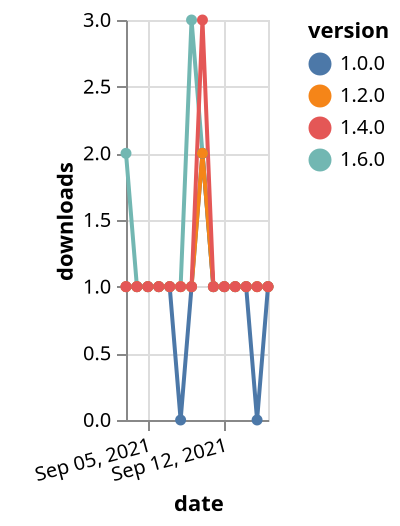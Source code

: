 {"$schema": "https://vega.github.io/schema/vega-lite/v5.json", "description": "A simple bar chart with embedded data.", "data": {"values": [{"date": "2021-09-03", "total": 119, "delta": 2, "version": "1.6.0"}, {"date": "2021-09-04", "total": 120, "delta": 1, "version": "1.6.0"}, {"date": "2021-09-05", "total": 121, "delta": 1, "version": "1.6.0"}, {"date": "2021-09-06", "total": 122, "delta": 1, "version": "1.6.0"}, {"date": "2021-09-07", "total": 123, "delta": 1, "version": "1.6.0"}, {"date": "2021-09-08", "total": 124, "delta": 1, "version": "1.6.0"}, {"date": "2021-09-09", "total": 127, "delta": 3, "version": "1.6.0"}, {"date": "2021-09-10", "total": 129, "delta": 2, "version": "1.6.0"}, {"date": "2021-09-11", "total": 130, "delta": 1, "version": "1.6.0"}, {"date": "2021-09-12", "total": 131, "delta": 1, "version": "1.6.0"}, {"date": "2021-09-13", "total": 132, "delta": 1, "version": "1.6.0"}, {"date": "2021-09-14", "total": 133, "delta": 1, "version": "1.6.0"}, {"date": "2021-09-15", "total": 134, "delta": 1, "version": "1.6.0"}, {"date": "2021-09-16", "total": 135, "delta": 1, "version": "1.6.0"}, {"date": "2021-09-03", "total": 178, "delta": 1, "version": "1.0.0"}, {"date": "2021-09-04", "total": 179, "delta": 1, "version": "1.0.0"}, {"date": "2021-09-05", "total": 180, "delta": 1, "version": "1.0.0"}, {"date": "2021-09-06", "total": 181, "delta": 1, "version": "1.0.0"}, {"date": "2021-09-07", "total": 182, "delta": 1, "version": "1.0.0"}, {"date": "2021-09-08", "total": 182, "delta": 0, "version": "1.0.0"}, {"date": "2021-09-09", "total": 183, "delta": 1, "version": "1.0.0"}, {"date": "2021-09-10", "total": 185, "delta": 2, "version": "1.0.0"}, {"date": "2021-09-11", "total": 186, "delta": 1, "version": "1.0.0"}, {"date": "2021-09-12", "total": 187, "delta": 1, "version": "1.0.0"}, {"date": "2021-09-13", "total": 188, "delta": 1, "version": "1.0.0"}, {"date": "2021-09-14", "total": 189, "delta": 1, "version": "1.0.0"}, {"date": "2021-09-15", "total": 189, "delta": 0, "version": "1.0.0"}, {"date": "2021-09-16", "total": 190, "delta": 1, "version": "1.0.0"}, {"date": "2021-09-03", "total": 158, "delta": 1, "version": "1.2.0"}, {"date": "2021-09-04", "total": 159, "delta": 1, "version": "1.2.0"}, {"date": "2021-09-05", "total": 160, "delta": 1, "version": "1.2.0"}, {"date": "2021-09-06", "total": 161, "delta": 1, "version": "1.2.0"}, {"date": "2021-09-07", "total": 162, "delta": 1, "version": "1.2.0"}, {"date": "2021-09-08", "total": 163, "delta": 1, "version": "1.2.0"}, {"date": "2021-09-09", "total": 164, "delta": 1, "version": "1.2.0"}, {"date": "2021-09-10", "total": 166, "delta": 2, "version": "1.2.0"}, {"date": "2021-09-11", "total": 167, "delta": 1, "version": "1.2.0"}, {"date": "2021-09-12", "total": 168, "delta": 1, "version": "1.2.0"}, {"date": "2021-09-13", "total": 169, "delta": 1, "version": "1.2.0"}, {"date": "2021-09-14", "total": 170, "delta": 1, "version": "1.2.0"}, {"date": "2021-09-15", "total": 171, "delta": 1, "version": "1.2.0"}, {"date": "2021-09-16", "total": 172, "delta": 1, "version": "1.2.0"}, {"date": "2021-09-03", "total": 181, "delta": 1, "version": "1.4.0"}, {"date": "2021-09-04", "total": 182, "delta": 1, "version": "1.4.0"}, {"date": "2021-09-05", "total": 183, "delta": 1, "version": "1.4.0"}, {"date": "2021-09-06", "total": 184, "delta": 1, "version": "1.4.0"}, {"date": "2021-09-07", "total": 185, "delta": 1, "version": "1.4.0"}, {"date": "2021-09-08", "total": 186, "delta": 1, "version": "1.4.0"}, {"date": "2021-09-09", "total": 187, "delta": 1, "version": "1.4.0"}, {"date": "2021-09-10", "total": 190, "delta": 3, "version": "1.4.0"}, {"date": "2021-09-11", "total": 191, "delta": 1, "version": "1.4.0"}, {"date": "2021-09-12", "total": 192, "delta": 1, "version": "1.4.0"}, {"date": "2021-09-13", "total": 193, "delta": 1, "version": "1.4.0"}, {"date": "2021-09-14", "total": 194, "delta": 1, "version": "1.4.0"}, {"date": "2021-09-15", "total": 195, "delta": 1, "version": "1.4.0"}, {"date": "2021-09-16", "total": 196, "delta": 1, "version": "1.4.0"}]}, "width": "container", "mark": {"type": "line", "point": {"filled": true}}, "encoding": {"x": {"field": "date", "type": "temporal", "timeUnit": "yearmonthdate", "title": "date", "axis": {"labelAngle": -15}}, "y": {"field": "delta", "type": "quantitative", "title": "downloads"}, "color": {"field": "version", "type": "nominal"}, "tooltip": {"field": "delta"}}}